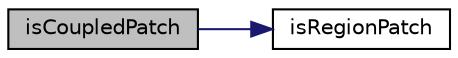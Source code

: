 digraph "isCoupledPatch"
{
  bgcolor="transparent";
  edge [fontname="Helvetica",fontsize="10",labelfontname="Helvetica",labelfontsize="10"];
  node [fontname="Helvetica",fontsize="10",shape=record];
  rankdir="LR";
  Node1 [label="isCoupledPatch",height=0.2,width=0.4,color="black", fillcolor="grey75", style="filled", fontcolor="black"];
  Node1 -> Node2 [color="midnightblue",fontsize="10",style="solid",fontname="Helvetica"];
  Node2 [label="isRegionPatch",height=0.2,width=0.4,color="black",URL="$a02180.html#a74f0d71e87c820c73118b3d3510b811a",tooltip="Return true if patchI on the primary region is a coupled. "];
}
